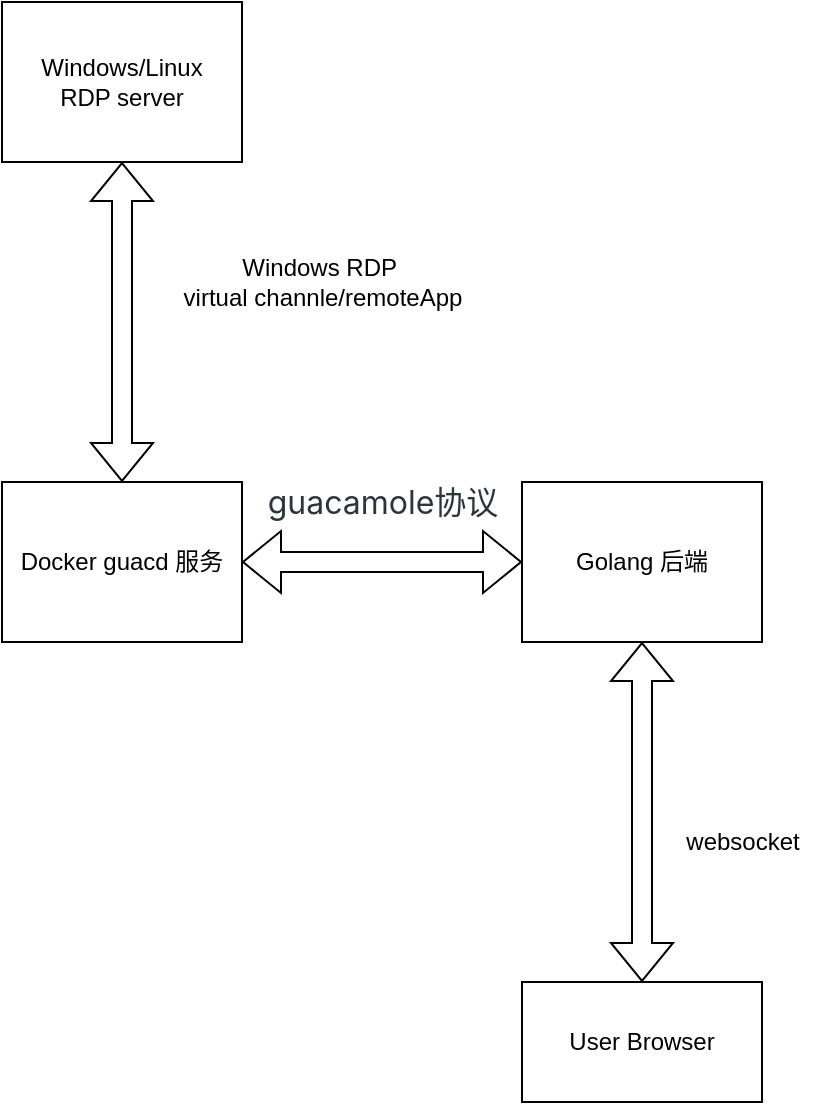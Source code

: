 <mxfile version="20.7.4" type="github">
  <diagram id="3kZqCoHLtHwq5TE1h0sD" name="第 1 页">
    <mxGraphModel dx="970" dy="741" grid="1" gridSize="10" guides="1" tooltips="1" connect="1" arrows="1" fold="1" page="1" pageScale="1" pageWidth="827" pageHeight="1169" math="0" shadow="0">
      <root>
        <mxCell id="0" />
        <mxCell id="1" parent="0" />
        <mxCell id="-gyrKTvXahr1jwmeg3f0-1" value="Windows/Linux&lt;br&gt;RDP server" style="rounded=0;whiteSpace=wrap;html=1;" vertex="1" parent="1">
          <mxGeometry x="110" y="50" width="120" height="80" as="geometry" />
        </mxCell>
        <mxCell id="-gyrKTvXahr1jwmeg3f0-2" value="" style="shape=flexArrow;endArrow=classic;startArrow=classic;html=1;rounded=0;entryX=0.5;entryY=1;entryDx=0;entryDy=0;" edge="1" parent="1" target="-gyrKTvXahr1jwmeg3f0-1">
          <mxGeometry width="100" height="100" relative="1" as="geometry">
            <mxPoint x="170" y="290" as="sourcePoint" />
            <mxPoint x="620" y="160" as="targetPoint" />
          </mxGeometry>
        </mxCell>
        <mxCell id="-gyrKTvXahr1jwmeg3f0-13" value="User Browser" style="rounded=0;whiteSpace=wrap;html=1;fillColor=none;" vertex="1" parent="1">
          <mxGeometry x="370" y="540" width="120" height="60" as="geometry" />
        </mxCell>
        <mxCell id="-gyrKTvXahr1jwmeg3f0-14" value="" style="shape=flexArrow;endArrow=classic;startArrow=classic;html=1;rounded=0;entryX=0.5;entryY=1;entryDx=0;entryDy=0;exitX=0.5;exitY=0;exitDx=0;exitDy=0;" edge="1" parent="1" source="-gyrKTvXahr1jwmeg3f0-13" target="-gyrKTvXahr1jwmeg3f0-19">
          <mxGeometry width="100" height="100" relative="1" as="geometry">
            <mxPoint x="580" y="510" as="sourcePoint" />
            <mxPoint x="680" y="360" as="targetPoint" />
          </mxGeometry>
        </mxCell>
        <mxCell id="-gyrKTvXahr1jwmeg3f0-16" value="Windows RDP&amp;nbsp;&lt;br&gt;virtual channle/remoteApp" style="text;html=1;align=center;verticalAlign=middle;resizable=0;points=[];autosize=1;strokeColor=none;fillColor=none;" vertex="1" parent="1">
          <mxGeometry x="190" y="170" width="160" height="40" as="geometry" />
        </mxCell>
        <mxCell id="-gyrKTvXahr1jwmeg3f0-18" value="Docker guacd 服务" style="rounded=0;whiteSpace=wrap;html=1;" vertex="1" parent="1">
          <mxGeometry x="110" y="290" width="120" height="80" as="geometry" />
        </mxCell>
        <mxCell id="-gyrKTvXahr1jwmeg3f0-19" value="Golang 后端" style="rounded=0;whiteSpace=wrap;html=1;" vertex="1" parent="1">
          <mxGeometry x="370" y="290" width="120" height="80" as="geometry" />
        </mxCell>
        <mxCell id="-gyrKTvXahr1jwmeg3f0-20" value="" style="shape=flexArrow;endArrow=classic;startArrow=classic;html=1;rounded=0;exitX=1;exitY=0.5;exitDx=0;exitDy=0;entryX=0;entryY=0.5;entryDx=0;entryDy=0;" edge="1" parent="1" source="-gyrKTvXahr1jwmeg3f0-18" target="-gyrKTvXahr1jwmeg3f0-19">
          <mxGeometry width="100" height="100" relative="1" as="geometry">
            <mxPoint x="250" y="410" as="sourcePoint" />
            <mxPoint x="350" y="310" as="targetPoint" />
          </mxGeometry>
        </mxCell>
        <mxCell id="-gyrKTvXahr1jwmeg3f0-21" value="websocket" style="text;html=1;align=center;verticalAlign=middle;resizable=0;points=[];autosize=1;strokeColor=none;fillColor=none;" vertex="1" parent="1">
          <mxGeometry x="440" y="455" width="80" height="30" as="geometry" />
        </mxCell>
        <mxCell id="-gyrKTvXahr1jwmeg3f0-22" value="&lt;span style=&quot;color: rgb(44, 53, 61); font-family: &amp;quot;SF Pro Text&amp;quot;, &amp;quot;SF Pro Icons&amp;quot;, &amp;quot;Helvetica Neue&amp;quot;, &amp;quot;Hiragino Sans GB&amp;quot;, Helvetica, sans-serif, &amp;quot;PingFang SC&amp;quot;, Arial, &amp;quot;Heiti SC&amp;quot;, &amp;quot;Microsoft YaHei&amp;quot;, &amp;quot;WenQuanYi Micro Hei&amp;quot;, Tahoma; font-size: 16px; text-align: start; background-color: rgb(255, 255, 255);&quot;&gt;guacamole协议&lt;/span&gt;" style="text;html=1;align=center;verticalAlign=middle;resizable=0;points=[];autosize=1;strokeColor=none;fillColor=none;" vertex="1" parent="1">
          <mxGeometry x="235" y="285" width="130" height="30" as="geometry" />
        </mxCell>
      </root>
    </mxGraphModel>
  </diagram>
</mxfile>
